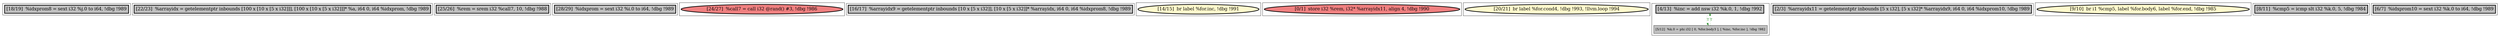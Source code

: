 
digraph G {





subgraph cluster13 {


node245 [penwidth=3.0,fontsize=20,fillcolor=grey,label="[18/19]  %idxprom8 = sext i32 %j.0 to i64, !dbg !989",shape=rectangle,style=filled ]



}

subgraph cluster11 {


node243 [penwidth=3.0,fontsize=20,fillcolor=grey,label="[22/23]  %arrayidx = getelementptr inbounds [100 x [10 x [5 x i32]]], [100 x [10 x [5 x i32]]]* %a, i64 0, i64 %idxprom, !dbg !989",shape=rectangle,style=filled ]



}

subgraph cluster10 {


node242 [penwidth=3.0,fontsize=20,fillcolor=grey,label="[25/26]  %rem = srem i32 %call7, 10, !dbg !988",shape=rectangle,style=filled ]



}

subgraph cluster9 {


node241 [penwidth=3.0,fontsize=20,fillcolor=grey,label="[28/29]  %idxprom = sext i32 %i.0 to i64, !dbg !989",shape=rectangle,style=filled ]



}

subgraph cluster8 {


node240 [penwidth=3.0,fontsize=20,fillcolor=lightcoral,label="[24/27]  %call7 = call i32 @rand() #3, !dbg !986",shape=ellipse,style=filled ]



}

subgraph cluster7 {


node239 [penwidth=3.0,fontsize=20,fillcolor=grey,label="[16/17]  %arrayidx9 = getelementptr inbounds [10 x [5 x i32]], [10 x [5 x i32]]* %arrayidx, i64 0, i64 %idxprom8, !dbg !989",shape=rectangle,style=filled ]



}

subgraph cluster6 {


node238 [penwidth=3.0,fontsize=20,fillcolor=lemonchiffon,label="[14/15]  br label %for.inc, !dbg !991",shape=ellipse,style=filled ]



}

subgraph cluster0 {


node231 [penwidth=3.0,fontsize=20,fillcolor=lightcoral,label="[0/1]  store i32 %rem, i32* %arrayidx11, align 4, !dbg !990",shape=ellipse,style=filled ]



}

subgraph cluster12 {


node244 [penwidth=3.0,fontsize=20,fillcolor=lemonchiffon,label="[20/21]  br label %for.cond4, !dbg !993, !llvm.loop !994",shape=ellipse,style=filled ]



}

subgraph cluster5 {


node237 [penwidth=3.0,fontsize=20,fillcolor=grey,label="[4/13]  %inc = add nsw i32 %k.0, 1, !dbg !992",shape=rectangle,style=filled ]
node236 [fillcolor=grey,label="[5/12]  %k.0 = phi i32 [ 0, %for.body3 ], [ %inc, %for.inc ], !dbg !982",shape=rectangle,style=filled ]

node236->node237 [style=dotted,color=forestgreen,label="T",fontcolor=forestgreen ]
node237->node236 [style=dotted,color=forestgreen,label="T",fontcolor=forestgreen ]


}

subgraph cluster1 {


node232 [penwidth=3.0,fontsize=20,fillcolor=grey,label="[2/3]  %arrayidx11 = getelementptr inbounds [5 x i32], [5 x i32]* %arrayidx9, i64 0, i64 %idxprom10, !dbg !989",shape=rectangle,style=filled ]



}

subgraph cluster2 {


node233 [penwidth=3.0,fontsize=20,fillcolor=lemonchiffon,label="[9/10]  br i1 %cmp5, label %for.body6, label %for.end, !dbg !985",shape=ellipse,style=filled ]



}

subgraph cluster3 {


node234 [penwidth=3.0,fontsize=20,fillcolor=grey,label="[8/11]  %cmp5 = icmp slt i32 %k.0, 5, !dbg !984",shape=rectangle,style=filled ]



}

subgraph cluster4 {


node235 [penwidth=3.0,fontsize=20,fillcolor=grey,label="[6/7]  %idxprom10 = sext i32 %k.0 to i64, !dbg !989",shape=rectangle,style=filled ]



}

}
